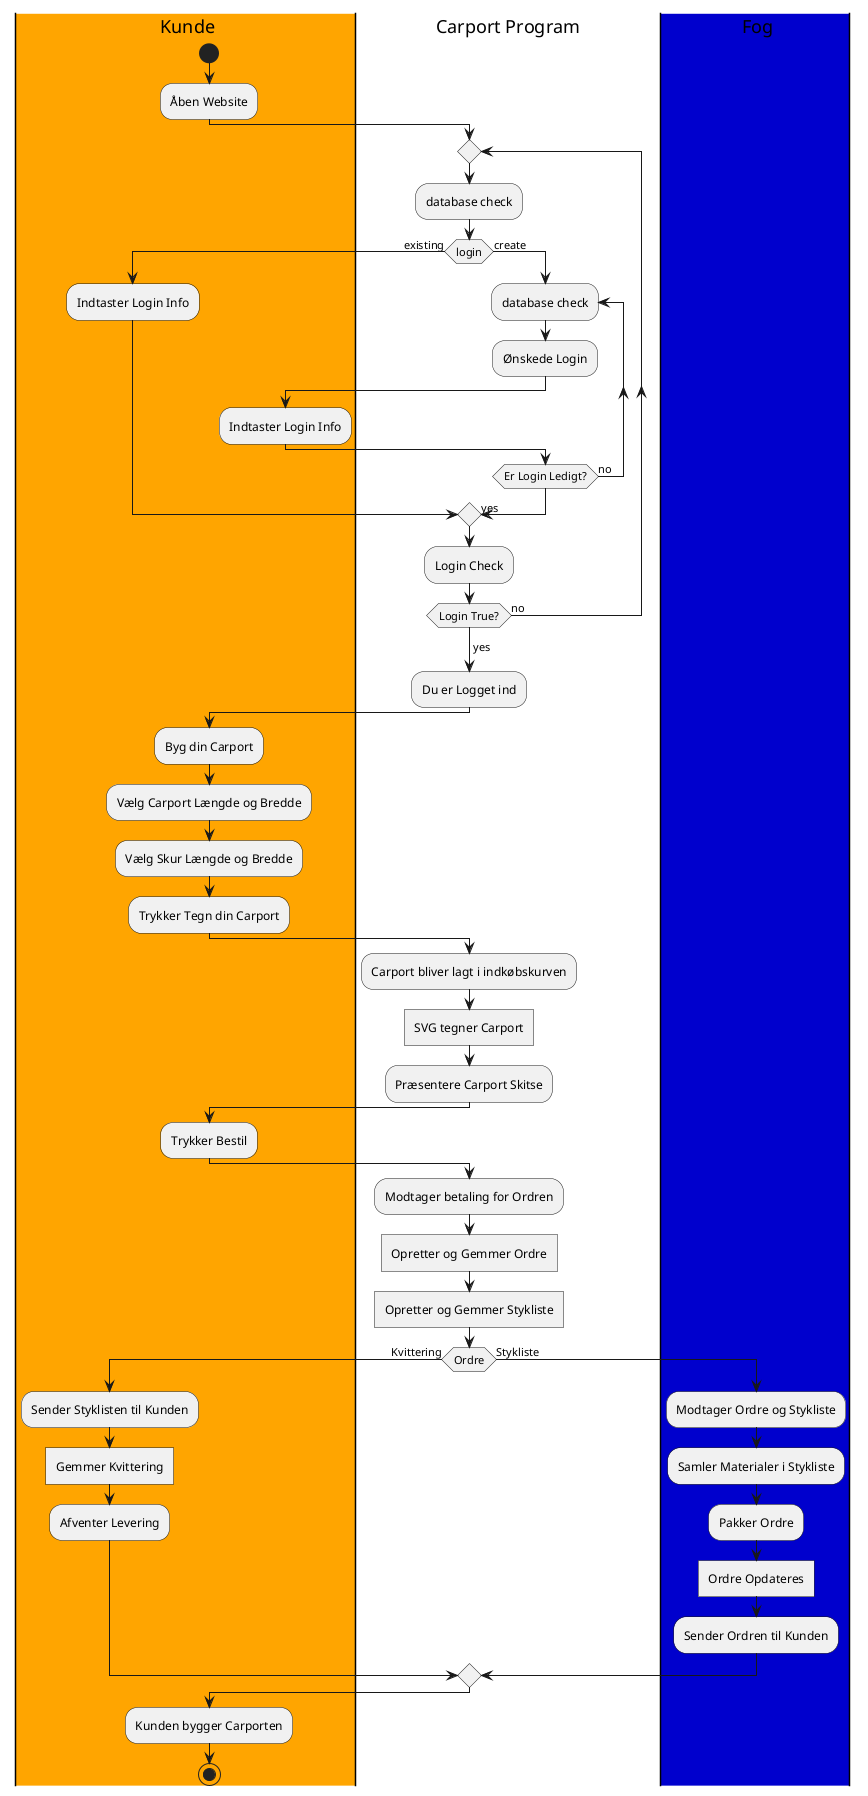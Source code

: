 @startuml
|#Orange|k| Kunde
|c|Carport Program
|#MediumBlue|f| Fog

|k|
start
:Åben Website;
|c|
repeat
    :database check;
        if (login) is (existing) then
            |k|
            :Indtaster Login Info;
            |c|
        else (create)
            repeat:database check;
            :Ønskede Login;
            |k|
            :Indtaster Login Info;
            |c|
            repeat while (Er Login Ledigt?) is (no)
        ->yes;
        endif
        :Login Check;
    repeat while (Login True?) is (no)
    ->yes;
    :Du er Logget ind;
|k|
:Byg din Carport;
:Vælg Carport Længde og Bredde;
:Vælg Skur Længde og Bredde;
:Trykker Tegn din Carport;
|c|
:Carport bliver lagt i indkøbskurven;
:SVG tegner Carport]
:Præsentere Carport Skitse;
|k|
:Trykker Bestil;
|c|
:Modtager betaling for Ordren;
:Opretter og Gemmer Ordre]
:Opretter og Gemmer Stykliste]


 if (Ordre) is (Kvittering) then
        |k|
        :Sender Styklisten til Kunden;
        :Gemmer Kvittering]
        :Afventer Levering;
 else (Stykliste)
        |f|
        :Modtager Ordre og Stykliste;
        :Samler Materialer i Stykliste;
        :Pakker Ordre;
        :Ordre Opdateres]
        :Sender Ordren til Kunden;
        |k|
 endif
         :Kunden bygger Carporten;
 stop
@enduml